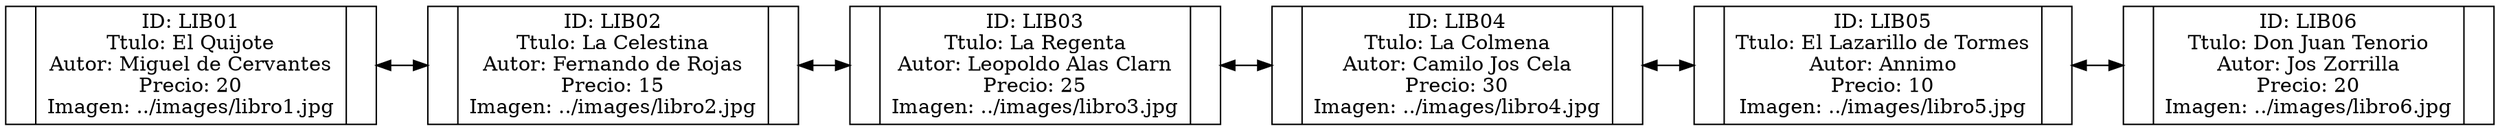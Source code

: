 digraph G {
  rankdir=LR;
  node [shape = record, height = .1]
node0 [label = "{<f1>| ID: LIB01\nTtulo: El Quijote\nAutor: Miguel de Cervantes\nPrecio: 20\nImagen: ../images/libro1.jpg|<f2>}"];
node1 [label = "{<f1>| ID: LIB02\nTtulo: La Celestina\nAutor: Fernando de Rojas\nPrecio: 15\nImagen: ../images/libro2.jpg|<f2>}"];
node2 [label = "{<f1>| ID: LIB03\nTtulo: La Regenta\nAutor: Leopoldo Alas Clarn\nPrecio: 25\nImagen: ../images/libro3.jpg|<f2>}"];
node3 [label = "{<f1>| ID: LIB04\nTtulo: La Colmena\nAutor: Camilo Jos Cela\nPrecio: 30\nImagen: ../images/libro4.jpg|<f2>}"];
node4 [label = "{<f1>| ID: LIB05\nTtulo: El Lazarillo de Tormes\nAutor: Annimo\nPrecio: 10\nImagen: ../images/libro5.jpg|<f2>}"];
node5 [label = "{<f1>| ID: LIB06\nTtulo: Don Juan Tenorio\nAutor: Jos Zorrilla\nPrecio: 20\nImagen: ../images/libro6.jpg|<f2>}"];
node0:f2 -> node1:f1;
node1:f1 -> node0:f2;
node1:f2 -> node2:f1;
node2:f1 -> node1:f2;
node2:f2 -> node3:f1;
node3:f1 -> node2:f2;
node3:f2 -> node4:f1;
node4:f1 -> node3:f2;
node4:f2 -> node5:f1;
node5:f1 -> node4:f2;
}